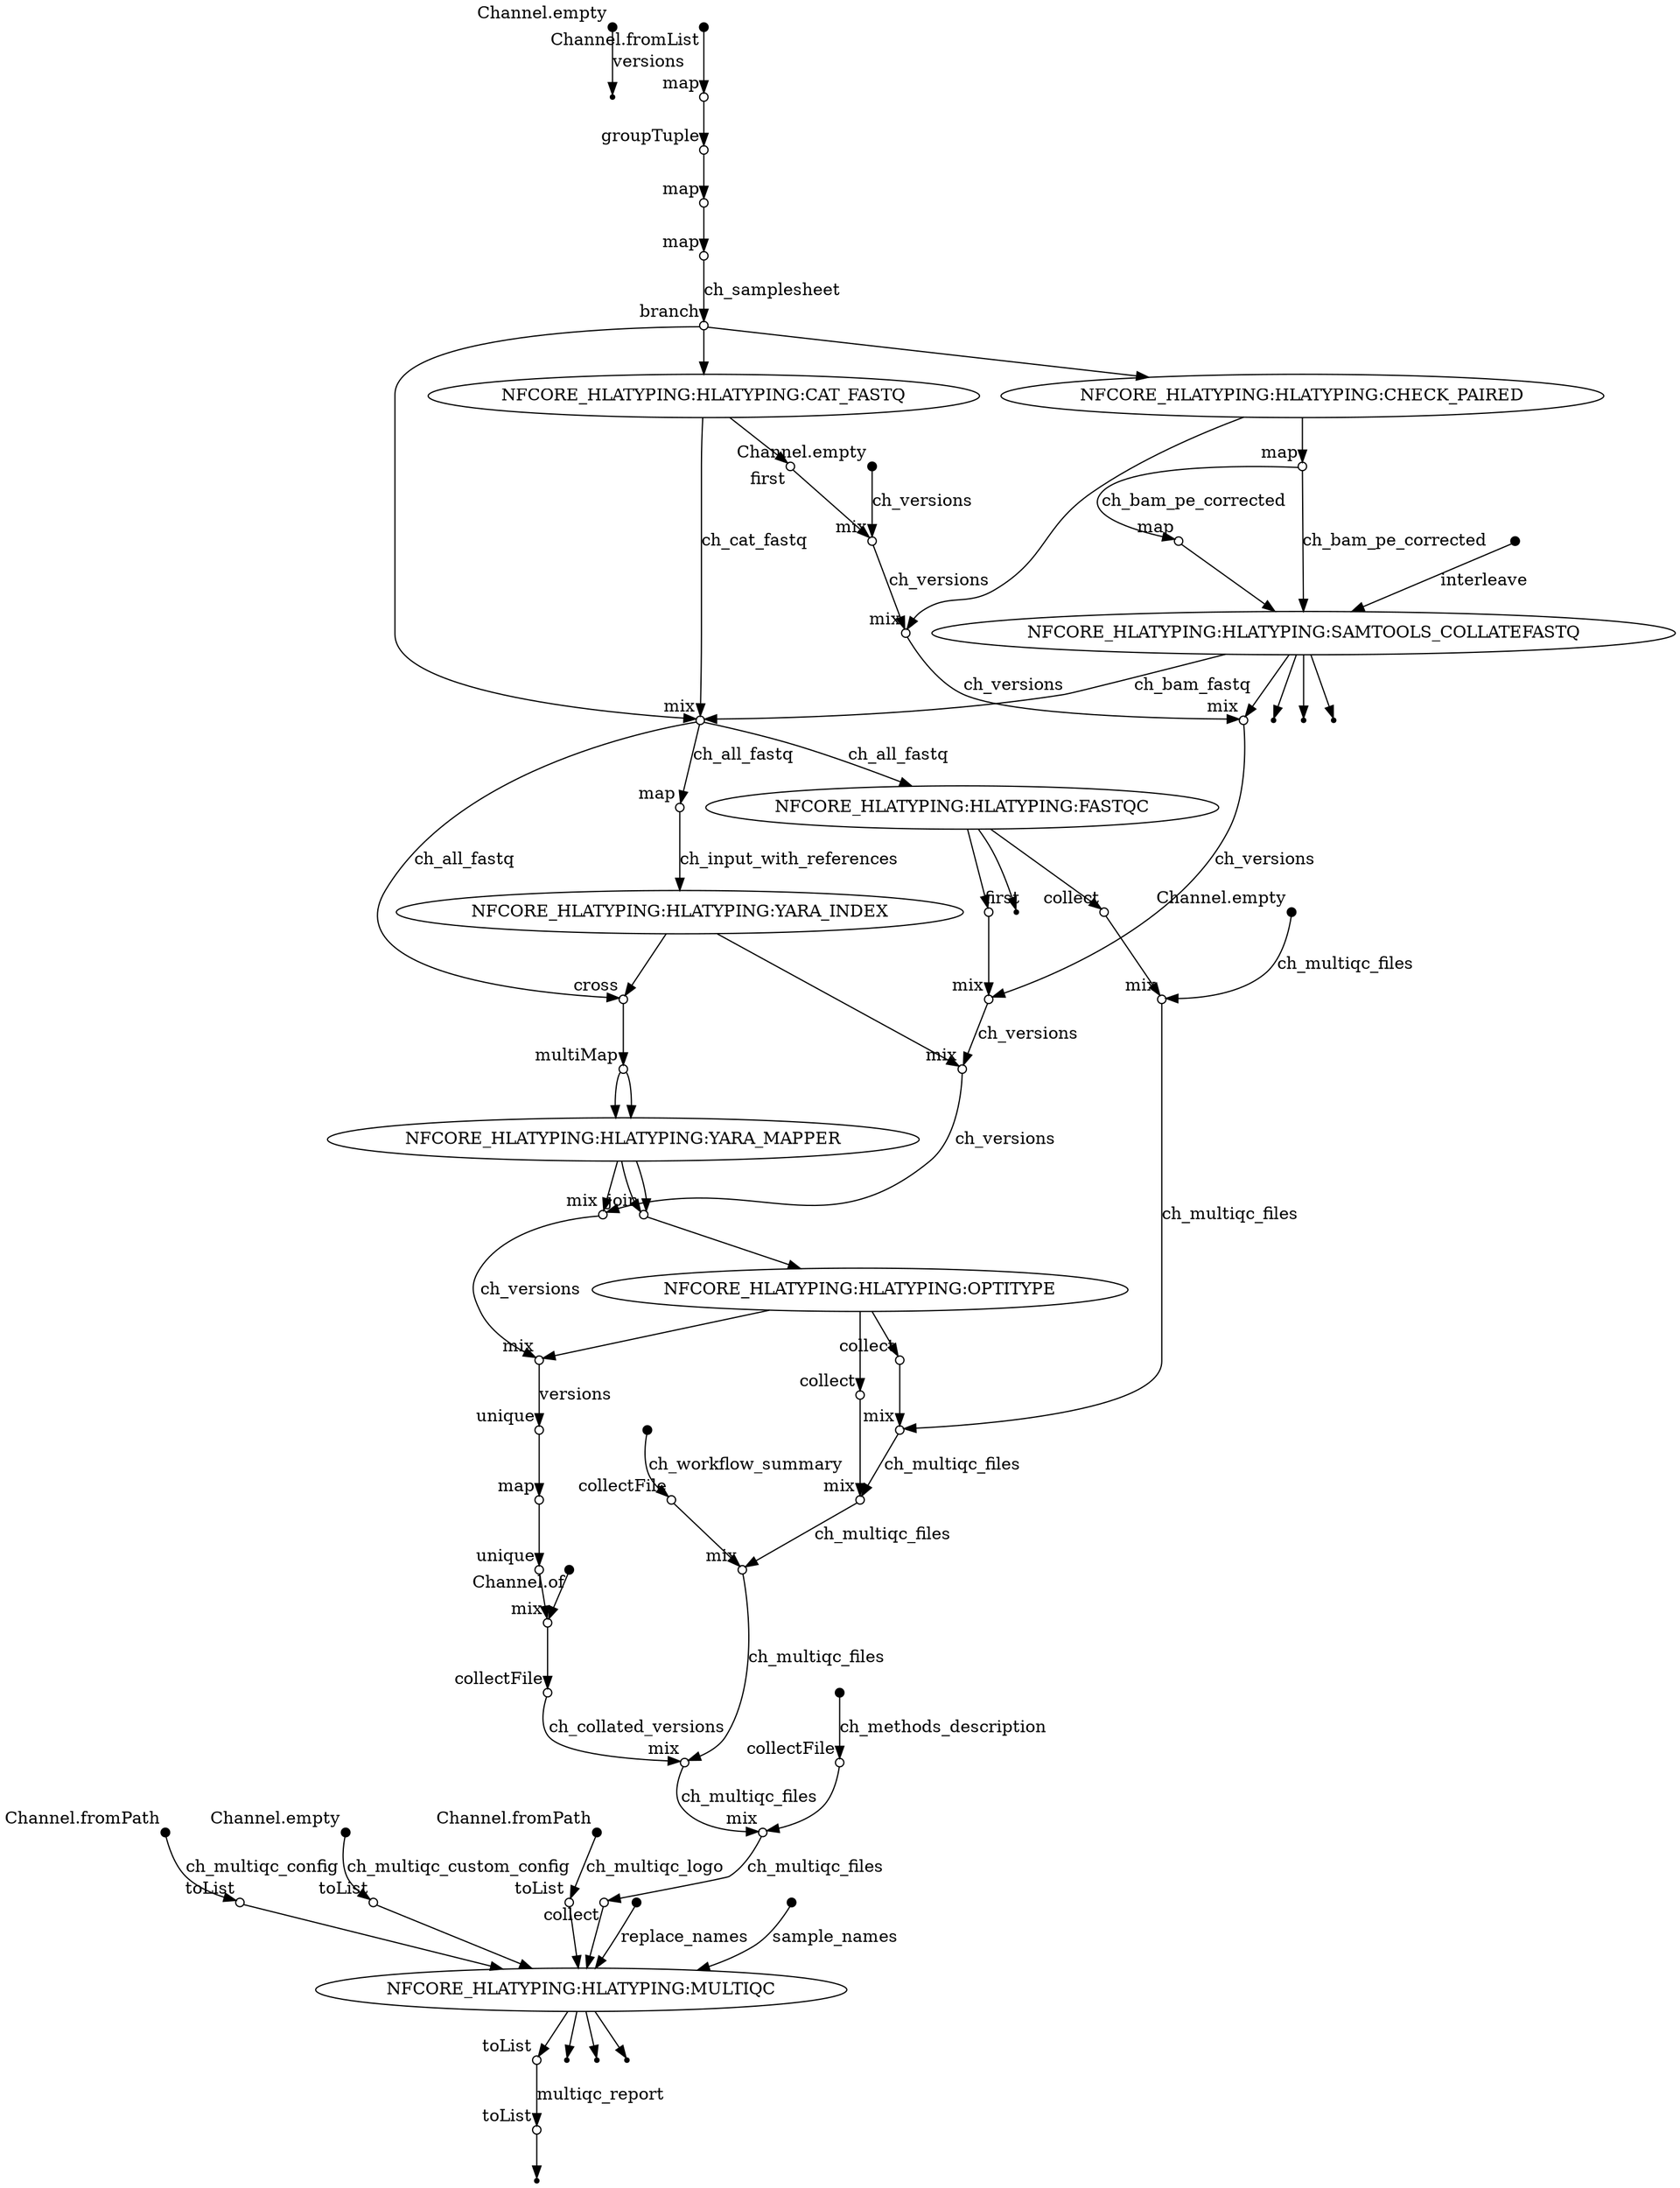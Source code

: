 digraph "pipeline_dag" {
rankdir=TB;
v0 [shape=point,label="",fixedsize=true,width=0.1,xlabel="Channel.empty"];
v1 [shape=point];
v0 -> v1 [label="versions"];

v2 [shape=point,label="",fixedsize=true,width=0.1,xlabel="Channel.fromList"];
v3 [shape=circle,label="",fixedsize=true,width=0.1,xlabel="map"];
v2 -> v3;

v3 [shape=circle,label="",fixedsize=true,width=0.1,xlabel="map"];
v4 [shape=circle,label="",fixedsize=true,width=0.1,xlabel="groupTuple"];
v3 -> v4;

v4 [shape=circle,label="",fixedsize=true,width=0.1,xlabel="groupTuple"];
v5 [shape=circle,label="",fixedsize=true,width=0.1,xlabel="map"];
v4 -> v5;

v5 [shape=circle,label="",fixedsize=true,width=0.1,xlabel="map"];
v6 [shape=circle,label="",fixedsize=true,width=0.1,xlabel="map"];
v5 -> v6;

v6 [shape=circle,label="",fixedsize=true,width=0.1,xlabel="map"];
v9 [shape=circle,label="",fixedsize=true,width=0.1,xlabel="branch"];
v6 -> v9 [label="ch_samplesheet"];

v7 [shape=point,label="",fixedsize=true,width=0.1,xlabel="Channel.empty"];
v12 [shape=circle,label="",fixedsize=true,width=0.1,xlabel="mix"];
v7 -> v12 [label="ch_versions"];

v8 [shape=point,label="",fixedsize=true,width=0.1,xlabel="Channel.empty"];
v28 [shape=circle,label="",fixedsize=true,width=0.1,xlabel="mix"];
v8 -> v28 [label="ch_multiqc_files"];

v9 [shape=circle,label="",fixedsize=true,width=0.1,xlabel="branch"];
v13 [label="NFCORE_HLATYPING:HLATYPING:CHECK_PAIRED"];
v9 -> v13;

v9 [shape=circle,label="",fixedsize=true,width=0.1,xlabel="branch"];
v23 [shape=circle,label="",fixedsize=true,width=0.1,xlabel="mix"];
v9 -> v23;

v9 [shape=circle,label="",fixedsize=true,width=0.1,xlabel="branch"];
v10 [label="NFCORE_HLATYPING:HLATYPING:CAT_FASTQ"];
v9 -> v10;

v10 [label="NFCORE_HLATYPING:HLATYPING:CAT_FASTQ"];
v23 [shape=circle,label="",fixedsize=true,width=0.1,xlabel="mix"];
v10 -> v23 [label="ch_cat_fastq"];

v10 [label="NFCORE_HLATYPING:HLATYPING:CAT_FASTQ"];
v11 [shape=circle,label="",fixedsize=true,width=0.1,xlabel="first"];
v10 -> v11;

v11 [shape=circle,label="",fixedsize=true,width=0.1,xlabel="first"];
v12 [shape=circle,label="",fixedsize=true,width=0.1,xlabel="mix"];
v11 -> v12;

v12 [shape=circle,label="",fixedsize=true,width=0.1,xlabel="mix"];
v15 [shape=circle,label="",fixedsize=true,width=0.1,xlabel="mix"];
v12 -> v15 [label="ch_versions"];

v13 [label="NFCORE_HLATYPING:HLATYPING:CHECK_PAIRED"];
v14 [shape=circle,label="",fixedsize=true,width=0.1,xlabel="map"];
v13 -> v14;

v13 [label="NFCORE_HLATYPING:HLATYPING:CHECK_PAIRED"];
v15 [shape=circle,label="",fixedsize=true,width=0.1,xlabel="mix"];
v13 -> v15;

v14 [shape=circle,label="",fixedsize=true,width=0.1,xlabel="map"];
v16 [shape=circle,label="",fixedsize=true,width=0.1,xlabel="map"];
v14 -> v16 [label="ch_bam_pe_corrected"];

v15 [shape=circle,label="",fixedsize=true,width=0.1,xlabel="mix"];
v22 [shape=circle,label="",fixedsize=true,width=0.1,xlabel="mix"];
v15 -> v22 [label="ch_versions"];

v16 [shape=circle,label="",fixedsize=true,width=0.1,xlabel="map"];
v18 [label="NFCORE_HLATYPING:HLATYPING:SAMTOOLS_COLLATEFASTQ"];
v16 -> v18;

v14 [shape=circle,label="",fixedsize=true,width=0.1,xlabel="map"];
v18 [label="NFCORE_HLATYPING:HLATYPING:SAMTOOLS_COLLATEFASTQ"];
v14 -> v18 [label="ch_bam_pe_corrected"];

v17 [shape=point,label="",fixedsize=true,width=0.1];
v18 [label="NFCORE_HLATYPING:HLATYPING:SAMTOOLS_COLLATEFASTQ"];
v17 -> v18 [label="interleave"];

v18 [label="NFCORE_HLATYPING:HLATYPING:SAMTOOLS_COLLATEFASTQ"];
v23 [shape=circle,label="",fixedsize=true,width=0.1,xlabel="mix"];
v18 -> v23 [label="ch_bam_fastq"];

v18 [label="NFCORE_HLATYPING:HLATYPING:SAMTOOLS_COLLATEFASTQ"];
v21 [shape=point];
v18 -> v21;

v18 [label="NFCORE_HLATYPING:HLATYPING:SAMTOOLS_COLLATEFASTQ"];
v20 [shape=point];
v18 -> v20;

v18 [label="NFCORE_HLATYPING:HLATYPING:SAMTOOLS_COLLATEFASTQ"];
v19 [shape=point];
v18 -> v19;

v18 [label="NFCORE_HLATYPING:HLATYPING:SAMTOOLS_COLLATEFASTQ"];
v22 [shape=circle,label="",fixedsize=true,width=0.1,xlabel="mix"];
v18 -> v22;

v22 [shape=circle,label="",fixedsize=true,width=0.1,xlabel="mix"];
v30 [shape=circle,label="",fixedsize=true,width=0.1,xlabel="mix"];
v22 -> v30 [label="ch_versions"];

v23 [shape=circle,label="",fixedsize=true,width=0.1,xlabel="mix"];
v24 [shape=circle,label="",fixedsize=true,width=0.1,xlabel="map"];
v23 -> v24 [label="ch_all_fastq"];

v24 [shape=circle,label="",fixedsize=true,width=0.1,xlabel="map"];
v31 [label="NFCORE_HLATYPING:HLATYPING:YARA_INDEX"];
v24 -> v31 [label="ch_input_with_references"];

v23 [shape=circle,label="",fixedsize=true,width=0.1,xlabel="mix"];
v25 [label="NFCORE_HLATYPING:HLATYPING:FASTQC"];
v23 -> v25 [label="ch_all_fastq"];

v25 [label="NFCORE_HLATYPING:HLATYPING:FASTQC"];
v26 [shape=point];
v25 -> v26;

v25 [label="NFCORE_HLATYPING:HLATYPING:FASTQC"];
v27 [shape=circle,label="",fixedsize=true,width=0.1,xlabel="collect"];
v25 -> v27;

v25 [label="NFCORE_HLATYPING:HLATYPING:FASTQC"];
v29 [shape=circle,label="",fixedsize=true,width=0.1,xlabel="first"];
v25 -> v29;

v27 [shape=circle,label="",fixedsize=true,width=0.1,xlabel="collect"];
v28 [shape=circle,label="",fixedsize=true,width=0.1,xlabel="mix"];
v27 -> v28;

v28 [shape=circle,label="",fixedsize=true,width=0.1,xlabel="mix"];
v40 [shape=circle,label="",fixedsize=true,width=0.1,xlabel="mix"];
v28 -> v40 [label="ch_multiqc_files"];

v29 [shape=circle,label="",fixedsize=true,width=0.1,xlabel="first"];
v30 [shape=circle,label="",fixedsize=true,width=0.1,xlabel="mix"];
v29 -> v30;

v30 [shape=circle,label="",fixedsize=true,width=0.1,xlabel="mix"];
v32 [shape=circle,label="",fixedsize=true,width=0.1,xlabel="mix"];
v30 -> v32 [label="ch_versions"];

v31 [label="NFCORE_HLATYPING:HLATYPING:YARA_INDEX"];
v33 [shape=circle,label="",fixedsize=true,width=0.1,xlabel="cross"];
v31 -> v33;

v31 [label="NFCORE_HLATYPING:HLATYPING:YARA_INDEX"];
v32 [shape=circle,label="",fixedsize=true,width=0.1,xlabel="mix"];
v31 -> v32;

v32 [shape=circle,label="",fixedsize=true,width=0.1,xlabel="mix"];
v36 [shape=circle,label="",fixedsize=true,width=0.1,xlabel="mix"];
v32 -> v36 [label="ch_versions"];

v23 [shape=circle,label="",fixedsize=true,width=0.1,xlabel="mix"];
v33 [shape=circle,label="",fixedsize=true,width=0.1,xlabel="cross"];
v23 -> v33 [label="ch_all_fastq"];

v33 [shape=circle,label="",fixedsize=true,width=0.1,xlabel="cross"];
v34 [shape=circle,label="",fixedsize=true,width=0.1,xlabel="multiMap"];
v33 -> v34;

v34 [shape=circle,label="",fixedsize=true,width=0.1,xlabel="multiMap"];
v35 [label="NFCORE_HLATYPING:HLATYPING:YARA_MAPPER"];
v34 -> v35;

v34 [shape=circle,label="",fixedsize=true,width=0.1,xlabel="multiMap"];
v35 [label="NFCORE_HLATYPING:HLATYPING:YARA_MAPPER"];
v34 -> v35;

v35 [label="NFCORE_HLATYPING:HLATYPING:YARA_MAPPER"];
v37 [shape=circle,label="",fixedsize=true,width=0.1,xlabel="join"];
v35 -> v37;

v35 [label="NFCORE_HLATYPING:HLATYPING:YARA_MAPPER"];
v37 [shape=circle,label="",fixedsize=true,width=0.1,xlabel="join"];
v35 -> v37;

v35 [label="NFCORE_HLATYPING:HLATYPING:YARA_MAPPER"];
v36 [shape=circle,label="",fixedsize=true,width=0.1,xlabel="mix"];
v35 -> v36;

v36 [shape=circle,label="",fixedsize=true,width=0.1,xlabel="mix"];
v43 [shape=circle,label="",fixedsize=true,width=0.1,xlabel="mix"];
v36 -> v43 [label="ch_versions"];

v37 [shape=circle,label="",fixedsize=true,width=0.1,xlabel="join"];
v38 [label="NFCORE_HLATYPING:HLATYPING:OPTITYPE"];
v37 -> v38;

v38 [label="NFCORE_HLATYPING:HLATYPING:OPTITYPE"];
v39 [shape=circle,label="",fixedsize=true,width=0.1,xlabel="collect"];
v38 -> v39;

v38 [label="NFCORE_HLATYPING:HLATYPING:OPTITYPE"];
v41 [shape=circle,label="",fixedsize=true,width=0.1,xlabel="collect"];
v38 -> v41;

v38 [label="NFCORE_HLATYPING:HLATYPING:OPTITYPE"];
v43 [shape=circle,label="",fixedsize=true,width=0.1,xlabel="mix"];
v38 -> v43;

v39 [shape=circle,label="",fixedsize=true,width=0.1,xlabel="collect"];
v40 [shape=circle,label="",fixedsize=true,width=0.1,xlabel="mix"];
v39 -> v40;

v40 [shape=circle,label="",fixedsize=true,width=0.1,xlabel="mix"];
v42 [shape=circle,label="",fixedsize=true,width=0.1,xlabel="mix"];
v40 -> v42 [label="ch_multiqc_files"];

v41 [shape=circle,label="",fixedsize=true,width=0.1,xlabel="collect"];
v42 [shape=circle,label="",fixedsize=true,width=0.1,xlabel="mix"];
v41 -> v42;

v42 [shape=circle,label="",fixedsize=true,width=0.1,xlabel="mix"];
v55 [shape=circle,label="",fixedsize=true,width=0.1,xlabel="mix"];
v42 -> v55 [label="ch_multiqc_files"];

v43 [shape=circle,label="",fixedsize=true,width=0.1,xlabel="mix"];
v44 [shape=circle,label="",fixedsize=true,width=0.1,xlabel="unique"];
v43 -> v44 [label="versions"];

v44 [shape=circle,label="",fixedsize=true,width=0.1,xlabel="unique"];
v45 [shape=circle,label="",fixedsize=true,width=0.1,xlabel="map"];
v44 -> v45;

v45 [shape=circle,label="",fixedsize=true,width=0.1,xlabel="map"];
v46 [shape=circle,label="",fixedsize=true,width=0.1,xlabel="unique"];
v45 -> v46;

v46 [shape=circle,label="",fixedsize=true,width=0.1,xlabel="unique"];
v48 [shape=circle,label="",fixedsize=true,width=0.1,xlabel="mix"];
v46 -> v48;

v47 [shape=point,label="",fixedsize=true,width=0.1,xlabel="Channel.of"];
v48 [shape=circle,label="",fixedsize=true,width=0.1,xlabel="mix"];
v47 -> v48;

v48 [shape=circle,label="",fixedsize=true,width=0.1,xlabel="mix"];
v49 [shape=circle,label="",fixedsize=true,width=0.1,xlabel="collectFile"];
v48 -> v49;

v49 [shape=circle,label="",fixedsize=true,width=0.1,xlabel="collectFile"];
v56 [shape=circle,label="",fixedsize=true,width=0.1,xlabel="mix"];
v49 -> v56 [label="ch_collated_versions"];

v50 [shape=point,label="",fixedsize=true,width=0.1,xlabel="Channel.fromPath"];
v61 [shape=circle,label="",fixedsize=true,width=0.1,xlabel="toList"];
v50 -> v61 [label="ch_multiqc_config"];

v51 [shape=point,label="",fixedsize=true,width=0.1,xlabel="Channel.empty"];
v62 [shape=circle,label="",fixedsize=true,width=0.1,xlabel="toList"];
v51 -> v62 [label="ch_multiqc_custom_config"];

v52 [shape=point,label="",fixedsize=true,width=0.1,xlabel="Channel.fromPath"];
v63 [shape=circle,label="",fixedsize=true,width=0.1,xlabel="toList"];
v52 -> v63 [label="ch_multiqc_logo"];

v53 [shape=point,label="",fixedsize=true,width=0.1];
v54 [shape=circle,label="",fixedsize=true,width=0.1,xlabel="collectFile"];
v53 -> v54 [label="ch_workflow_summary"];

v54 [shape=circle,label="",fixedsize=true,width=0.1,xlabel="collectFile"];
v55 [shape=circle,label="",fixedsize=true,width=0.1,xlabel="mix"];
v54 -> v55;

v55 [shape=circle,label="",fixedsize=true,width=0.1,xlabel="mix"];
v56 [shape=circle,label="",fixedsize=true,width=0.1,xlabel="mix"];
v55 -> v56 [label="ch_multiqc_files"];

v56 [shape=circle,label="",fixedsize=true,width=0.1,xlabel="mix"];
v59 [shape=circle,label="",fixedsize=true,width=0.1,xlabel="mix"];
v56 -> v59 [label="ch_multiqc_files"];

v57 [shape=point,label="",fixedsize=true,width=0.1];
v58 [shape=circle,label="",fixedsize=true,width=0.1,xlabel="collectFile"];
v57 -> v58 [label="ch_methods_description"];

v58 [shape=circle,label="",fixedsize=true,width=0.1,xlabel="collectFile"];
v59 [shape=circle,label="",fixedsize=true,width=0.1,xlabel="mix"];
v58 -> v59;

v59 [shape=circle,label="",fixedsize=true,width=0.1,xlabel="mix"];
v60 [shape=circle,label="",fixedsize=true,width=0.1,xlabel="collect"];
v59 -> v60 [label="ch_multiqc_files"];

v60 [shape=circle,label="",fixedsize=true,width=0.1,xlabel="collect"];
v66 [label="NFCORE_HLATYPING:HLATYPING:MULTIQC"];
v60 -> v66;

v61 [shape=circle,label="",fixedsize=true,width=0.1,xlabel="toList"];
v66 [label="NFCORE_HLATYPING:HLATYPING:MULTIQC"];
v61 -> v66;

v62 [shape=circle,label="",fixedsize=true,width=0.1,xlabel="toList"];
v66 [label="NFCORE_HLATYPING:HLATYPING:MULTIQC"];
v62 -> v66;

v63 [shape=circle,label="",fixedsize=true,width=0.1,xlabel="toList"];
v66 [label="NFCORE_HLATYPING:HLATYPING:MULTIQC"];
v63 -> v66;

v64 [shape=point,label="",fixedsize=true,width=0.1];
v66 [label="NFCORE_HLATYPING:HLATYPING:MULTIQC"];
v64 -> v66 [label="replace_names"];

v65 [shape=point,label="",fixedsize=true,width=0.1];
v66 [label="NFCORE_HLATYPING:HLATYPING:MULTIQC"];
v65 -> v66 [label="sample_names"];

v66 [label="NFCORE_HLATYPING:HLATYPING:MULTIQC"];
v70 [shape=circle,label="",fixedsize=true,width=0.1,xlabel="toList"];
v66 -> v70;

v66 [label="NFCORE_HLATYPING:HLATYPING:MULTIQC"];
v69 [shape=point];
v66 -> v69;

v66 [label="NFCORE_HLATYPING:HLATYPING:MULTIQC"];
v68 [shape=point];
v66 -> v68;

v66 [label="NFCORE_HLATYPING:HLATYPING:MULTIQC"];
v67 [shape=point];
v66 -> v67;

v70 [shape=circle,label="",fixedsize=true,width=0.1,xlabel="toList"];
v71 [shape=circle,label="",fixedsize=true,width=0.1,xlabel="toList"];
v70 -> v71 [label="multiqc_report"];

v71 [shape=circle,label="",fixedsize=true,width=0.1,xlabel="toList"];
v72 [shape=point];
v71 -> v72;

}
